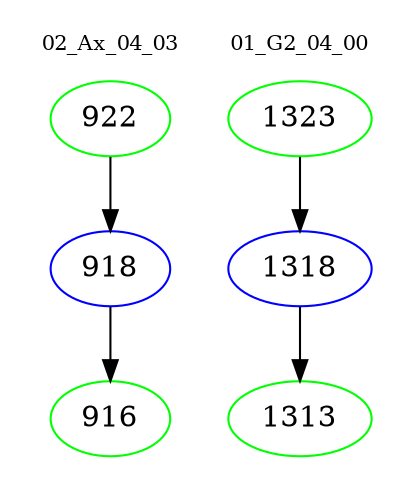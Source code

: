 digraph{
subgraph cluster_0 {
color = white
label = "02_Ax_04_03";
fontsize=10;
T0_922 [label="922", color="green"]
T0_922 -> T0_918 [color="black"]
T0_918 [label="918", color="blue"]
T0_918 -> T0_916 [color="black"]
T0_916 [label="916", color="green"]
}
subgraph cluster_1 {
color = white
label = "01_G2_04_00";
fontsize=10;
T1_1323 [label="1323", color="green"]
T1_1323 -> T1_1318 [color="black"]
T1_1318 [label="1318", color="blue"]
T1_1318 -> T1_1313 [color="black"]
T1_1313 [label="1313", color="green"]
}
}
